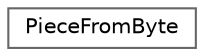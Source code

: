digraph "Graphical Class Hierarchy"
{
 // LATEX_PDF_SIZE
  bgcolor="transparent";
  edge [fontname=Helvetica,fontsize=10,labelfontname=Helvetica,labelfontsize=10];
  node [fontname=Helvetica,fontsize=10,shape=box,height=0.2,width=0.4];
  rankdir="LR";
  Node0 [id="Node000000",label="PieceFromByte",height=0.2,width=0.4,color="grey40", fillcolor="white", style="filled",URL="$class_piece_from_byte.html",tooltip=" "];
}
